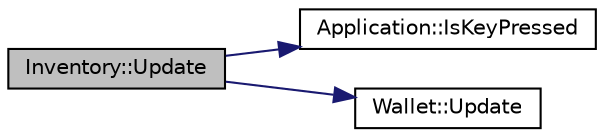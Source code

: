 digraph "Inventory::Update"
{
  bgcolor="transparent";
  edge [fontname="Helvetica",fontsize="10",labelfontname="Helvetica",labelfontsize="10"];
  node [fontname="Helvetica",fontsize="10",shape=record];
  rankdir="LR";
  Node1 [label="Inventory::Update",height=0.2,width=0.4,color="black", fillcolor="grey75", style="filled", fontcolor="black"];
  Node1 -> Node2 [color="midnightblue",fontsize="10",style="solid",fontname="Helvetica"];
  Node2 [label="Application::IsKeyPressed",height=0.2,width=0.4,color="black",URL="$classApplication.html#a72cc9bba26506a7c0f54c346dfbd5cfe"];
  Node1 -> Node3 [color="midnightblue",fontsize="10",style="solid",fontname="Helvetica"];
  Node3 [label="Wallet::Update",height=0.2,width=0.4,color="black",URL="$classWallet.html#ac6da526b7aad36671591fe245777a234",tooltip="Inventory update function. "];
}
